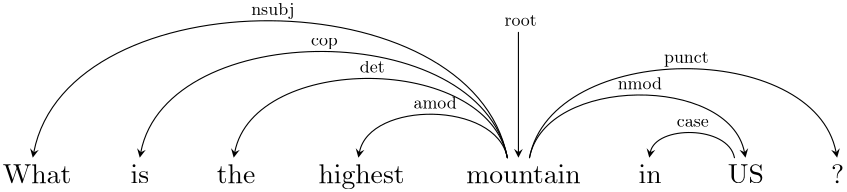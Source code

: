 <?xml version="1.0"?>
<!DOCTYPE ipe SYSTEM "ipe.dtd">
<ipe version="70000" creator="pdftoipe 2014/03/03">
<ipestyle>
<layout paper="425.197 141.732" frame="425.197 141.732" origin="0 0"/>
<symbol name="bullet"><path matrix="0.04 0 0 0.04 0 0" fill="black">
18 0 0 18 0 0 e</path></symbol>
</ipestyle>
<!-- Page: 1 1 -->
<page>
<text stroke="0 0 0" pos="0 0" transformations="affine" valign="baseline" size="9.9626" matrix="1 0 0 1 20.506 66.962">What</text>
<text stroke="0 0 0" pos="0 0" transformations="affine" valign="baseline" size="9.9626" matrix="1 0 0 1 66.493 66.962">is</text>
<text stroke="0 0 0" pos="0 0" transformations="affine" valign="baseline" size="9.9626" matrix="1 0 0 1 97.547 66.962">the</text>
<text stroke="0 0 0" pos="0 0" transformations="affine" valign="baseline" size="9.9626" matrix="1 0 0 1 134.129 66.962">highest</text>
<text stroke="0 0 0" pos="0 0" transformations="affine" valign="baseline" size="9.9626" matrix="1 0 0 1 187.319 66.962">mountain</text>
<text stroke="0 0 0" pos="0 0" transformations="affine" valign="baseline" size="9.9626" matrix="1 0 0 1 249.366 66.962">in</text>
<text stroke="0 0 0" pos="0 0" transformations="affine" valign="baseline" size="9.9626" matrix="1 0 0 1 281.526 66.962">US</text>
<text stroke="0 0 0" pos="0 0" transformations="affine" valign="baseline" size="9.9626" matrix="1 0 0 1 318.666 66.962">?</text>
<path stroke="0 0 0" pen="0.3985" cap="1">
202.154 76.1277 m
189.44 141.534 44.0078 141.534 31.6744 78.0852 c
</path>
<path fill="0 0 0" fillrule="wind">
31.2939 76.1277 m
33.4687 78.9553 l
31.6744 78.0852 l
30.3367 79.564 l
</path>
<text stroke="0 0 0" pos="0 0" transformations="affine" valign="baseline" size="8.9664" matrix="0.7 0 0 0.7 109.924 127.535">nsubj</text>
<path stroke="0 0 0" pen="0.3985" cap="1">
202.154 76.1277 m
192.307 126.788 79.6622 126.788 70.1952 78.0852 c
</path>
<path fill="0 0 0" fillrule="wind">
69.8147 76.1277 m
71.9894 78.9553 l
70.1952 78.0852 l
68.8575 79.564 l
</path>
<text stroke="0 0 0" pos="0 0" transformations="affine" valign="baseline" size="8.9664" matrix="0.7 0 0 0.7 131.453 116.476">cop</text>
<path stroke="0 0 0" pen="0.3985" cap="1">
202.154 76.1277 m
194.823 113.842 110.964 113.842 104.014 78.0852 c
</path>
<path fill="0 0 0" fillrule="wind">
103.633 76.1277 m
105.808 78.9553 l
104.014 78.0852 l
102.676 79.5641 l
</path>
<text stroke="0 0 0" pos="0 0" transformations="affine" valign="baseline" size="8.9664" matrix="0.7 0 0 0.7 149.059 106.767">det</text>
<path stroke="0 0 0" pen="0.3985" cap="1">
210.124 76.1277 m
215.911 105.898 282.106 105.898 287.513 78.0852 c
</path>
<path fill="0 0 0" fillrule="wind">
287.893 76.1277 m
288.851 79.564 l
287.513 78.0852 l
285.719 78.9553 l
</path>
<text stroke="0 0 0" pos="0 0" transformations="affine" valign="baseline" size="8.9664" matrix="0.7 0 0 0.7 241.859 100.809">nmod</text>
<path stroke="0 0 0" pen="0.3985" cap="1">
202.154 76.1277 m
198.163 96.6591 152.511 96.6591 148.9 78.0852 c
</path>
<path fill="0 0 0" fillrule="wind">
148.52 76.1277 m
150.695 78.9553 l
148.9 78.0852 l
147.563 79.564 l
</path>
<text stroke="0 0 0" pos="0 0" transformations="affine" valign="baseline" size="8.9664" matrix="0.7 0 0 0.7 168.364 93.879">amod</text>
<path stroke="0 0 0" pen="0.3985" cap="1">
283.908 76.1277 m
281.626 87.8665 255.525 87.8665 253.623 78.0852 c
</path>
<path fill="0 0 0" fillrule="wind">
253.243 76.1277 m
255.418 78.9553 l
253.623 78.0852 l
252.286 79.5641 l
</path>
<text stroke="0 0 0" pos="0 0" transformations="affine" valign="baseline" size="8.9664" matrix="0.7 0 0 0.7 263.173 87.285">case</text>
<path stroke="0 0 0" pen="0.3985" cap="1">
210.124 76.1277 m
218.366 118.526 312.639 118.526 320.499 78.0852 c
</path>
<path fill="0 0 0" fillrule="wind">
320.88 76.1277 m
321.837 79.5641 l
320.499 78.0852 l
318.705 78.9553 l
</path>
<text stroke="0 0 0" pos="0 0" transformations="affine" valign="baseline" size="8.9664" matrix="0.7 0 0 0.7 258.528 110.279">punct</text>
<text stroke="0 0 0" pos="0 0" transformations="affine" valign="baseline" size="8.9664" matrix="0.7 0 0 0.7 201.083 123.591">root</text>
<path stroke="0 0 0" pen="0.3985" cap="1">
206.139 121.238 m
206.139 78.1202 l
</path>
<path fill="0 0 0" fillrule="wind">
206.139 76.1277 m
207.733 79.3157 l
206.139 78.1202 l
204.545 79.3157 l
</path>
</page>
</ipe>
